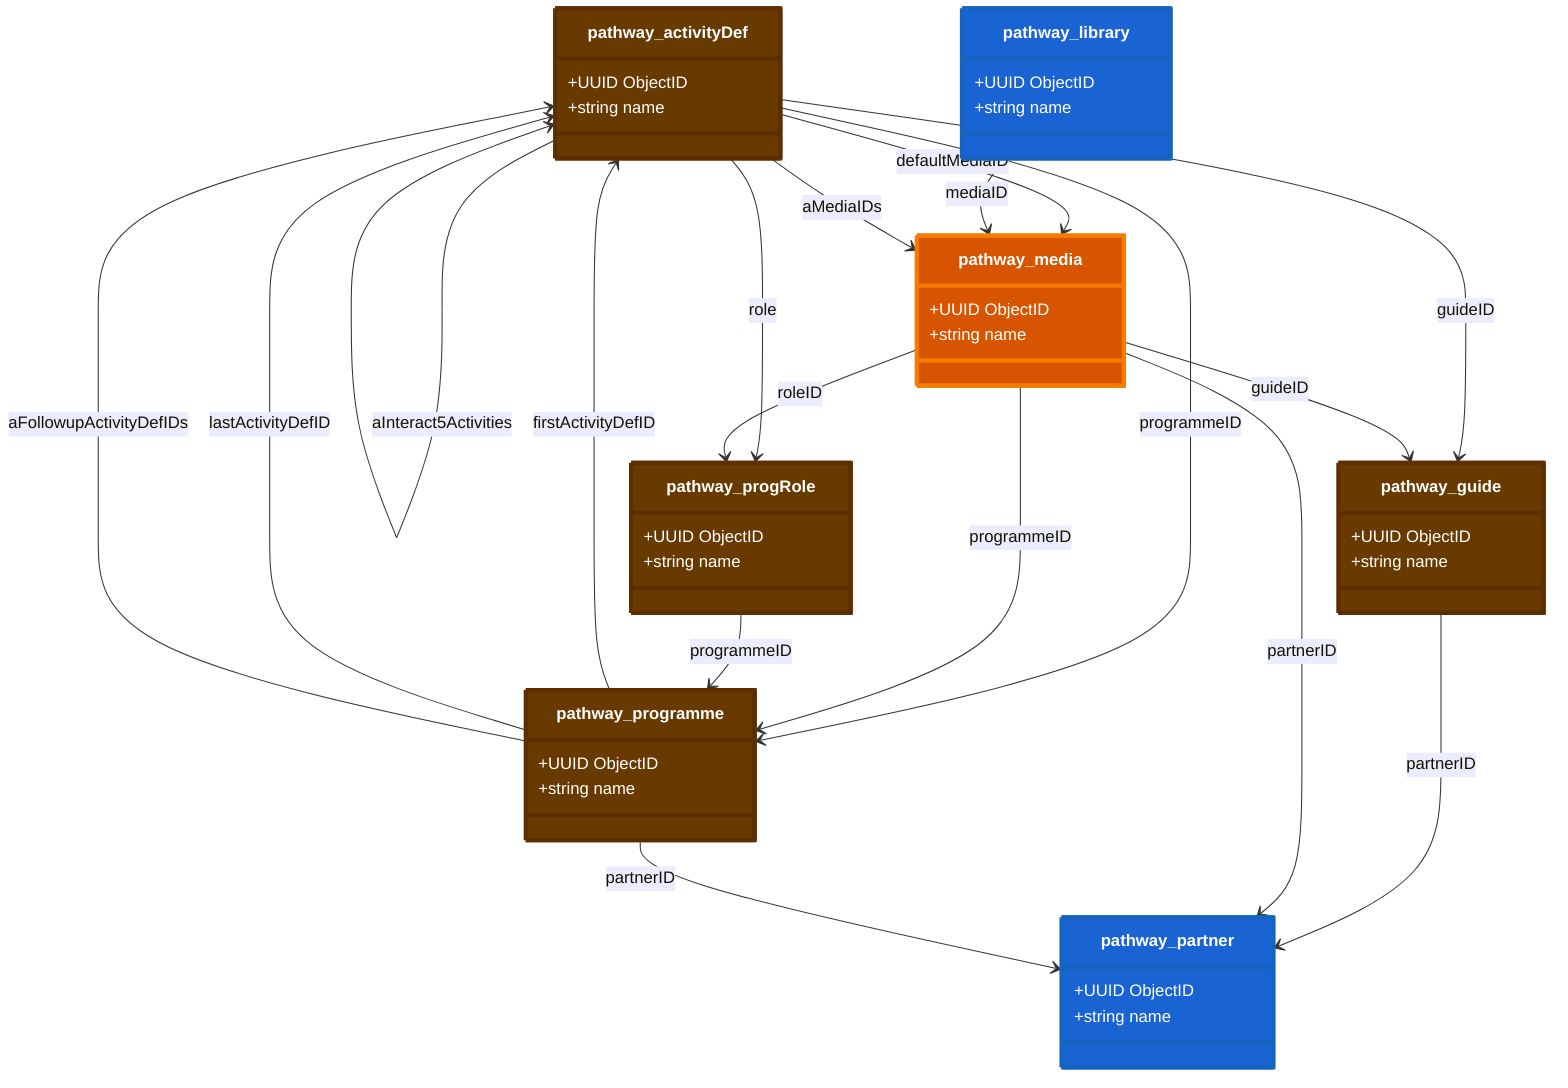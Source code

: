 classDiagram
    %% Parameters:
%%   Focus: media
%%   Domains: programme
%%   Chart Type: Class
    class pathway_activityDef {
        +UUID ObjectID
        +string name
    }

    class pathway_guide {
        +UUID ObjectID
        +string name
    }

    class pathway_library {
        +UUID ObjectID
        +string name
    }

    class pathway_media {
        +UUID ObjectID
        +string name
    }

    class pathway_partner {
        +UUID ObjectID
        +string name
    }

    class pathway_programme {
        +UUID ObjectID
        +string name
    }

    class pathway_progRole {
        +UUID ObjectID
        +string name
    }

    pathway_activityDef --> pathway_programme : programmeID
    pathway_activityDef --> pathway_guide : guideID
    pathway_activityDef --> pathway_progRole : role
    pathway_activityDef --> pathway_activityDef : onEndID
    pathway_activityDef --> pathway_media : defaultMediaID
    pathway_guide --> pathway_partner : partnerID
    pathway_library --> pathway_media : mediaID
    pathway_media --> pathway_guide : guideID
    pathway_media --> pathway_partner : partnerID
    pathway_media --> pathway_programme : programmeID
    pathway_media --> pathway_progRole : roleID
    pathway_programme --> pathway_partner : partnerID
    pathway_programme --> pathway_activityDef : firstActivityDefID
    pathway_programme --> pathway_activityDef : lastActivityDefID
    pathway_progRole --> pathway_programme : programmeID
    pathway_activityDef --> pathway_activityDef : aCuePointActivities
    pathway_activityDef --> pathway_media : aMediaIDs
    pathway_activityDef --> pathway_activityDef : aInteract1Activities
    pathway_activityDef --> pathway_activityDef : aInteract2Activities
    pathway_activityDef --> pathway_activityDef : aInteract3Activities
    pathway_activityDef --> pathway_activityDef : aInteract4Activities
    pathway_activityDef --> pathway_activityDef : aInteract5Activities
    pathway_programme --> pathway_activityDef : aFollowupActivityDefIDs

    %% Entity Styling
    style pathway_activityDef fill:#693a00,stroke:#5d2e00,stroke-width:4px,color:#fff
    style pathway_guide fill:#693a00,stroke:#5d2e00,stroke-width:4px,color:#fff
    style pathway_library fill:#1963d2,stroke:#1565c0,stroke-width:4px,color:#fff
    style pathway_media fill:#d75500,stroke:#f57c00,stroke-width:4px,color:#fff
    style pathway_partner fill:#1963d2,stroke:#1565c0,stroke-width:4px,color:#fff
    style pathway_programme fill:#693a00,stroke:#5d2e00,stroke-width:4px,color:#fff
    style pathway_progRole fill:#693a00,stroke:#5d2e00,stroke-width:4px,color:#fff